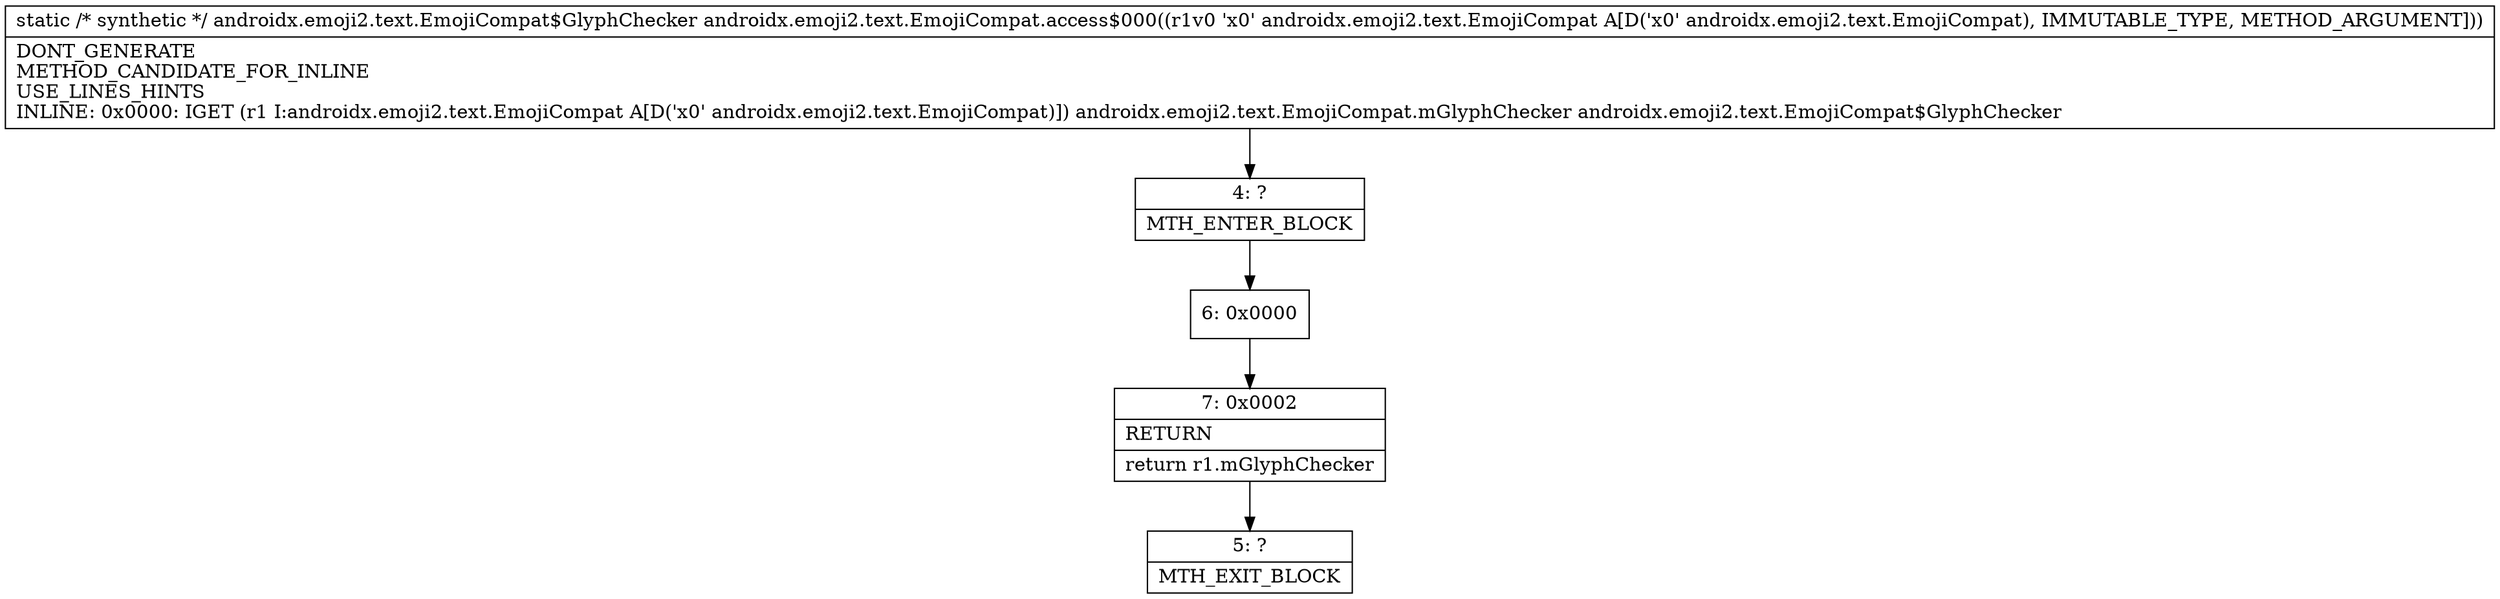 digraph "CFG forandroidx.emoji2.text.EmojiCompat.access$000(Landroidx\/emoji2\/text\/EmojiCompat;)Landroidx\/emoji2\/text\/EmojiCompat$GlyphChecker;" {
Node_4 [shape=record,label="{4\:\ ?|MTH_ENTER_BLOCK\l}"];
Node_6 [shape=record,label="{6\:\ 0x0000}"];
Node_7 [shape=record,label="{7\:\ 0x0002|RETURN\l|return r1.mGlyphChecker\l}"];
Node_5 [shape=record,label="{5\:\ ?|MTH_EXIT_BLOCK\l}"];
MethodNode[shape=record,label="{static \/* synthetic *\/ androidx.emoji2.text.EmojiCompat$GlyphChecker androidx.emoji2.text.EmojiCompat.access$000((r1v0 'x0' androidx.emoji2.text.EmojiCompat A[D('x0' androidx.emoji2.text.EmojiCompat), IMMUTABLE_TYPE, METHOD_ARGUMENT]))  | DONT_GENERATE\lMETHOD_CANDIDATE_FOR_INLINE\lUSE_LINES_HINTS\lINLINE: 0x0000: IGET  (r1 I:androidx.emoji2.text.EmojiCompat A[D('x0' androidx.emoji2.text.EmojiCompat)]) androidx.emoji2.text.EmojiCompat.mGlyphChecker androidx.emoji2.text.EmojiCompat$GlyphChecker\l}"];
MethodNode -> Node_4;Node_4 -> Node_6;
Node_6 -> Node_7;
Node_7 -> Node_5;
}

